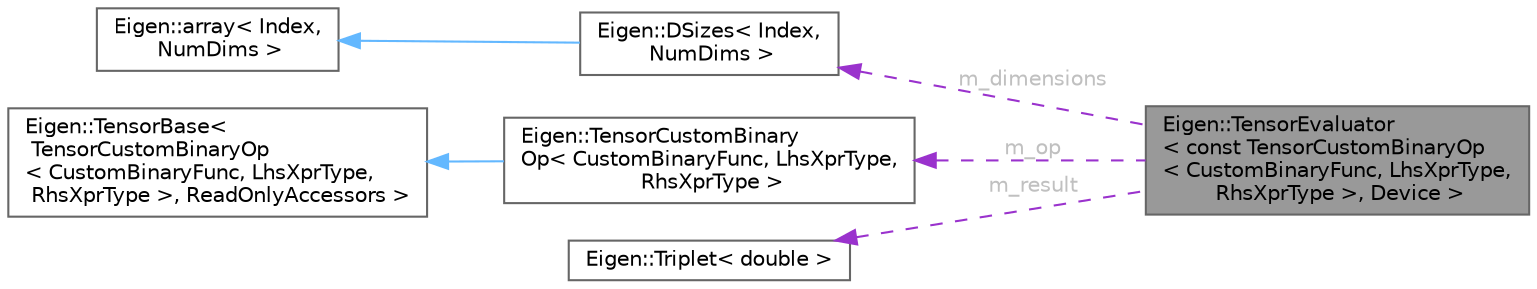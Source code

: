 digraph "Eigen::TensorEvaluator&lt; const TensorCustomBinaryOp&lt; CustomBinaryFunc, LhsXprType, RhsXprType &gt;, Device &gt;"
{
 // LATEX_PDF_SIZE
  bgcolor="transparent";
  edge [fontname=Helvetica,fontsize=10,labelfontname=Helvetica,labelfontsize=10];
  node [fontname=Helvetica,fontsize=10,shape=box,height=0.2,width=0.4];
  rankdir="LR";
  Node1 [id="Node000001",label="Eigen::TensorEvaluator\l\< const TensorCustomBinaryOp\l\< CustomBinaryFunc, LhsXprType,\l RhsXprType \>, Device \>",height=0.2,width=0.4,color="gray40", fillcolor="grey60", style="filled", fontcolor="black",tooltip=" "];
  Node2 -> Node1 [id="edge6_Node000001_Node000002",dir="back",color="darkorchid3",style="dashed",tooltip=" ",label=" m_dimensions",fontcolor="grey" ];
  Node2 [id="Node000002",label="Eigen::DSizes\< Index,\l NumDims \>",height=0.2,width=0.4,color="gray40", fillcolor="white", style="filled",URL="$struct_eigen_1_1_d_sizes.html",tooltip=" "];
  Node3 -> Node2 [id="edge7_Node000002_Node000003",dir="back",color="steelblue1",style="solid",tooltip=" "];
  Node3 [id="Node000003",label="Eigen::array\< Index,\l NumDims \>",height=0.2,width=0.4,color="gray40", fillcolor="white", style="filled",URL="$class_eigen_1_1array.html",tooltip=" "];
  Node4 -> Node1 [id="edge8_Node000001_Node000004",dir="back",color="darkorchid3",style="dashed",tooltip=" ",label=" m_op",fontcolor="grey" ];
  Node4 [id="Node000004",label="Eigen::TensorCustomBinary\lOp\< CustomBinaryFunc, LhsXprType,\l RhsXprType \>",height=0.2,width=0.4,color="gray40", fillcolor="white", style="filled",URL="$class_eigen_1_1_tensor_custom_binary_op.html",tooltip="Tensor custom class."];
  Node5 -> Node4 [id="edge9_Node000004_Node000005",dir="back",color="steelblue1",style="solid",tooltip=" "];
  Node5 [id="Node000005",label="Eigen::TensorBase\<\l TensorCustomBinaryOp\l\< CustomBinaryFunc, LhsXprType,\l RhsXprType \>, ReadOnlyAccessors \>",height=0.2,width=0.4,color="gray40", fillcolor="white", style="filled",URL="$class_eigen_1_1_tensor_base.html",tooltip=" "];
  Node6 -> Node1 [id="edge10_Node000001_Node000006",dir="back",color="darkorchid3",style="dashed",tooltip=" ",label=" m_result",fontcolor="grey" ];
  Node6 [id="Node000006",label="Eigen::Triplet\< double \>",height=0.2,width=0.4,color="gray40", fillcolor="white", style="filled",URL="$class_eigen_1_1_triplet.html",tooltip=" "];
}
